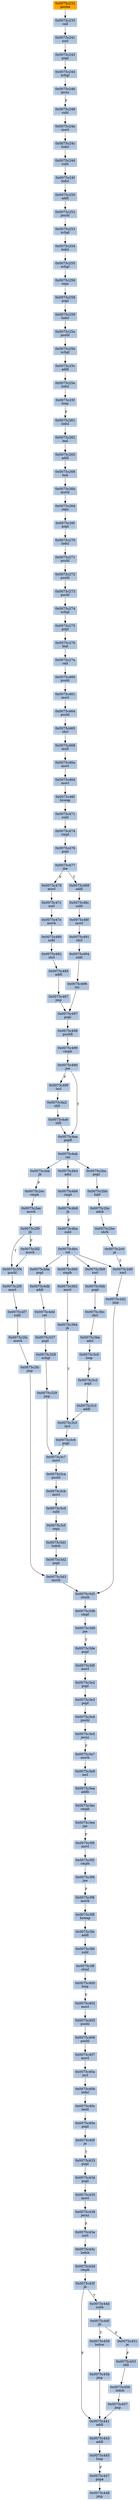 strict digraph G {
	graph [bgcolor=transparent,
		name=G
	];
	node [color=lightsteelblue,
		fillcolor=lightsteelblue,
		shape=rectangle,
		style=filled
	];
	"0x0075c252"	[label="0x0075c252
pushl"];
	"0x0075c253"	[label="0x0075c253
xchgl"];
	"0x0075c252" -> "0x0075c253"	[color="#000000"];
	"0x0075c3e4"	[label="0x0075c3e4
pushl"];
	"0x0075c3e5"	[label="0x0075c3e5
jecxz"];
	"0x0075c3e4" -> "0x0075c3e5"	[color="#000000"];
	"0x0075c24c"	[label="0x0075c24c
lodsl"];
	"0x0075c24d"	[label="0x0075c24d
subl"];
	"0x0075c24c" -> "0x0075c24d"	[color="#000000"];
	"0x0075c3e7"	[label="0x0075c3e7
movb"];
	"0x0075c3e9"	[label="0x0075c3e9
incl"];
	"0x0075c3e7" -> "0x0075c3e9"	[color="#000000"];
	"0x0075c3fd"	[label="0x0075c3fd
subl"];
	"0x0075c3ff"	[label="0x0075c3ff
stosl"];
	"0x0075c3fd" -> "0x0075c3ff"	[color="#000000"];
	"0x0075c26d"	[label="0x0075c26d
repz"];
	"0x0075c26f"	[label="0x0075c26f
popl"];
	"0x0075c26d" -> "0x0075c26f"	[color="#000000"];
	"0x0075c2d0"	[label="0x0075c2d0
xorl"];
	"0x0075c2d2"	[label="0x0075c2d2
jmp"];
	"0x0075c2d0" -> "0x0075c2d2"	[color="#000000"];
	"0x0075c255"	[label="0x0075c255
xchgl"];
	"0x0075c256"	[label="0x0075c256
repz"];
	"0x0075c255" -> "0x0075c256"	[color="#000000"];
	"0x0075c3c7"	[label="0x0075c3c7
movl"];
	"0x0075c3ca"	[label="0x0075c3ca
pushl"];
	"0x0075c3c7" -> "0x0075c3ca"	[color="#000000"];
	"0x0075c47c"	[label="0x0075c47c
xorl"];
	"0x0075c47e"	[label="0x0075c47e
movb"];
	"0x0075c47c" -> "0x0075c47e"	[color="#000000"];
	"0x0075c3e2"	[label="0x0075c3e2
popl"];
	"0x0075c3e3"	[label="0x0075c3e3
popl"];
	"0x0075c3e2" -> "0x0075c3e3"	[color="#000000"];
	"0x0075c268"	[label="0x0075c268
leal"];
	"0x0075c26b"	[label="0x0075c26b
movb"];
	"0x0075c268" -> "0x0075c26b"	[color="#000000"];
	"0x0075c329"	[label="0x0075c329
jmp"];
	"0x0075c329" -> "0x0075c3c7"	[color="#000000"];
	"0x0075c2f7"	[label="0x0075c2f7
subl"];
	"0x0075c2fa"	[label="0x0075c2fa
movb"];
	"0x0075c2f7" -> "0x0075c2fa"	[color="#000000"];
	"0x0075c258"	[label="0x0075c258
popl"];
	"0x0075c259"	[label="0x0075c259
lodsl"];
	"0x0075c258" -> "0x0075c259"	[color="#000000"];
	"0x0075c40b"	[label="0x0075c40b
lodsl"];
	"0x0075c40c"	[label="0x0075c40c
testl"];
	"0x0075c40b" -> "0x0075c40c"	[color="#000000"];
	"0x0075c3ee"	[label="0x0075c3ee
jae"];
	"0x0075c3f0"	[label="0x0075c3f0
movl"];
	"0x0075c3ee" -> "0x0075c3f0"	[color="#000000",
		label=F];
	"0x0075c3d5"	[label="0x0075c3d5
stosb"];
	"0x0075c3d6"	[label="0x0075c3d6
cmpl"];
	"0x0075c3d5" -> "0x0075c3d6"	[color="#000000"];
	"0x0075c474"	[label="0x0075c474
cmpl"];
	"0x0075c476"	[label="0x0075c476
popl"];
	"0x0075c474" -> "0x0075c476"	[color="#000000"];
	"0x0075c25e"	[label="0x0075c25e
lodsl"];
	"0x0075c25f"	[label="0x0075c25f
loop"];
	"0x0075c25e" -> "0x0075c25f"	[color="#000000"];
	"0x0075c406"	[label="0x0075c406
pushl"];
	"0x0075c407"	[label="0x0075c407
movl"];
	"0x0075c406" -> "0x0075c407"	[color="#000000"];
	"0x0075c241"	[label="0x0075c241
xorl"];
	"0x0075c243"	[label="0x0075c243
popl"];
	"0x0075c241" -> "0x0075c243"	[color="#000000"];
	"0x0075c3cd"	[label="0x0075c3cd
subl"];
	"0x0075c3cf"	[label="0x0075c3cf
repz"];
	"0x0075c3cd" -> "0x0075c3cf"	[color="#000000"];
	"0x0075c4dd"	[label="0x0075c4dd
ret"];
	"0x0075c327"	[label="0x0075c327
popl"];
	"0x0075c4dd" -> "0x0075c327"	[color="#000000"];
	"0x0075c433"	[label="0x0075c433
popl"];
	"0x0075c434"	[label="0x0075c434
popl"];
	"0x0075c433" -> "0x0075c434"	[color="#000000"];
	"0x0075c3ea"	[label="0x0075c3ea
addb"];
	"0x0075c3e9" -> "0x0075c3ea"	[color="#000000"];
	"0x0075c25a"	[label="0x0075c25a
pushl"];
	"0x0075c259" -> "0x0075c25a"	[color="#000000"];
	"0x0075c24a"	[label="0x0075c24a
movl"];
	"0x0075c24a" -> "0x0075c24c"	[color="#000000"];
	"0x0075c3f2"	[label="0x0075c3f2
cmpb"];
	"0x0075c3f0" -> "0x0075c3f2"	[color="#000000"];
	"0x0075c4b6"	[label="0x0075c4b6
cmpl"];
	"0x0075c4b8"	[label="0x0075c4b8
jb"];
	"0x0075c4b6" -> "0x0075c4b8"	[color="#000000"];
	"0x0075c262"	[label="0x0075c262
leal"];
	"0x0075c265"	[label="0x0075c265
addl"];
	"0x0075c262" -> "0x0075c265"	[color="#000000"];
	"0x0075c233"	[label="0x0075c233
call"];
	"0x0075c233" -> "0x0075c241"	[color="#000000"];
	"0x0075c2f0"	[label="0x0075c2f0
jb"];
	"0x0075c2f2"	[label="0x0075c2f2
movb"];
	"0x0075c2f0" -> "0x0075c2f2"	[color="#000000",
		label=F];
	"0x0075c2f4"	[label="0x0075c2f4
pushl"];
	"0x0075c2f0" -> "0x0075c2f4"	[color="#000000",
		label=T];
	"0x0075c400"	[label="0x0075c400
loop"];
	"0x0075c402"	[label="0x0075c402
movl"];
	"0x0075c400" -> "0x0075c402"	[color="#000000",
		label=F];
	"0x0075c3d9"	[label="0x0075c3d9
jae"];
	"0x0075c3d6" -> "0x0075c3d9"	[color="#000000"];
	"0x0075c362"	[label="0x0075c362
movl"];
	"0x0075c364"	[label="0x0075c364
jb"];
	"0x0075c362" -> "0x0075c364"	[color="#000000"];
	"0x0075c24f"	[label="0x0075c24f
lodsl"];
	"0x0075c250"	[label="0x0075c250
addl"];
	"0x0075c24f" -> "0x0075c250"	[color="#000000"];
	"0x0075c27a"	[label="0x0075c27a
call"];
	"0x0075c460"	[label="0x0075c460
pushl"];
	"0x0075c27a" -> "0x0075c460"	[color="#000000"];
	"0x0075c497"	[label="0x0075c497
popl"];
	"0x0075c498"	[label="0x0075c498
pushfl"];
	"0x0075c497" -> "0x0075c498"	[color="#000000"];
	"0x0075c2ea"	[label="0x0075c2ea
jb"];
	"0x0075c2ec"	[label="0x0075c2ec
cmpb"];
	"0x0075c2ea" -> "0x0075c2ec"	[color="#000000",
		label=F];
	"0x0075c25b"	[label="0x0075c25b
xchgl"];
	"0x0075c25a" -> "0x0075c25b"	[color="#000000"];
	"0x0075c261"	[label="0x0075c261
lodsl"];
	"0x0075c261" -> "0x0075c262"	[color="#000000"];
	"0x0075c3c5"	[label="0x0075c3c5
incl"];
	"0x0075c3c6"	[label="0x0075c3c6
popl"];
	"0x0075c3c5" -> "0x0075c3c6"	[color="#000000"];
	"0x0075c46a"	[label="0x0075c46a
movl"];
	"0x0075c46d"	[label="0x0075c46d
movl"];
	"0x0075c46a" -> "0x0075c46d"	[color="#000000"];
	"0x0075c250" -> "0x0075c252"	[color="#000000"];
	"0x0075c49f"	[label="0x0075c49f
incl"];
	"0x0075c4a2"	[label="0x0075c4a2
shll"];
	"0x0075c49f" -> "0x0075c4a2"	[color="#000000"];
	"0x0075c244"	[label="0x0075c244
xchgl"];
	"0x0075c243" -> "0x0075c244"	[color="#000000"];
	"0x0075c405"	[label="0x0075c405
pushl"];
	"0x0075c405" -> "0x0075c406"	[color="#000000"];
	"0x0075c465"	[label="0x0075c465
shrl"];
	"0x0075c468"	[label="0x0075c468
mull"];
	"0x0075c465" -> "0x0075c468"	[color="#000000"];
	"0x0075c451"	[label="0x0075c451
je"];
	"0x0075c453"	[label="0x0075c453
shll"];
	"0x0075c451" -> "0x0075c453"	[color="#000000",
		label=F];
	"0x0075c2bc"	[label="0x0075c2bc
adcb"];
	"0x0075c2be"	[label="0x0075c2be
shrb"];
	"0x0075c2bc" -> "0x0075c2be"	[color="#000000"];
	"0x0075c4ba"	[label="0x0075c4ba
subl"];
	"0x0075c4bc"	[label="0x0075c4bc
ret"];
	"0x0075c4ba" -> "0x0075c4bc"	[color="#000000"];
	"0x0075c435"	[label="0x0075c435
movl"];
	"0x0075c438"	[label="0x0075c438
jecxz"];
	"0x0075c435" -> "0x0075c438"	[color="#000000"];
	"0x0075c3c2"	[label="0x0075c3c2
popl"];
	"0x0075c3c3"	[label="0x0075c3c3
addl"];
	"0x0075c3c2" -> "0x0075c3c3"	[color="#000000"];
	"0x0075c25c"	[label="0x0075c25c
addl"];
	"0x0075c25c" -> "0x0075c25e"	[color="#000000"];
	"0x0075c480"	[label="0x0075c480
subl"];
	"0x0075c47e" -> "0x0075c480"	[color="#000000"];
	"0x0075c477"	[label="0x0075c477
jbe"];
	"0x0075c476" -> "0x0075c477"	[color="#000000"];
	"0x0075c232"	[color=lightgrey,
		fillcolor=orange,
		label="0x0075c232
pusha"];
	"0x0075c232" -> "0x0075c233"	[color="#000000"];
	"0x0075c487"	[label="0x0075c487
jmp"];
	"0x0075c487" -> "0x0075c497"	[color="#000000"];
	"0x0075c4da"	[label="0x0075c4da
popl"];
	"0x0075c4db"	[label="0x0075c4db
addl"];
	"0x0075c4da" -> "0x0075c4db"	[color="#000000"];
	"0x0075c2c0"	[label="0x0075c2c0
je"];
	"0x0075c2c0" -> "0x0075c2d0"	[color="#000000",
		label=T];
	"0x0075c3c3" -> "0x0075c3c5"	[color="#000000"];
	"0x0075c256" -> "0x0075c258"	[color="#000000"];
	"0x0075c3b9"	[label="0x0075c3b9
xorl"];
	"0x0075c3bb"	[label="0x0075c3bb
popl"];
	"0x0075c3b9" -> "0x0075c3bb"	[color="#000000"];
	"0x0075c491"	[label="0x0075c491
shrl"];
	"0x0075c494"	[label="0x0075c494
subl"];
	"0x0075c491" -> "0x0075c494"	[color="#000000"];
	"0x0075c457"	[label="0x0075c457
jmp"];
	"0x0075c441"	[label="0x0075c441
addl"];
	"0x0075c457" -> "0x0075c441"	[color="#000000"];
	"0x0075c496"	[label="0x0075c496
stc"];
	"0x0075c494" -> "0x0075c496"	[color="#000000"];
	"0x0075c445"	[label="0x0075c445
loop"];
	"0x0075c447"	[label="0x0075c447
popa"];
	"0x0075c445" -> "0x0075c447"	[color="#000000",
		label=F];
	"0x0075c43f"	[label="0x0075c43f
jb"];
	"0x0075c43f" -> "0x0075c441"	[color="#000000",
		label=F];
	"0x0075c44d"	[label="0x0075c44d
subb"];
	"0x0075c43f" -> "0x0075c44d"	[color="#000000",
		label=T];
	"0x0075c3f4"	[label="0x0075c3f4
jne"];
	"0x0075c3f6"	[label="0x0075c3f6
movb"];
	"0x0075c3f4" -> "0x0075c3f6"	[color="#000000",
		label=F];
	"0x0075c254"	[label="0x0075c254
lodsl"];
	"0x0075c253" -> "0x0075c254"	[color="#000000"];
	"0x0075c3be"	[label="0x0075c3be
adcl"];
	"0x0075c3c0"	[label="0x0075c3c0
loop"];
	"0x0075c3be" -> "0x0075c3c0"	[color="#000000"];
	"0x0075c2d2" -> "0x0075c3d5"	[color="#000000"];
	"0x0075c48c"	[label="0x0075c48c
subl"];
	"0x0075c48f"	[label="0x0075c48f
movl"];
	"0x0075c48c" -> "0x0075c48f"	[color="#000000"];
	"0x0075c275"	[label="0x0075c275
popl"];
	"0x0075c276"	[label="0x0075c276
leal"];
	"0x0075c275" -> "0x0075c276"	[color="#000000"];
	"0x0075c45b"	[label="0x0075c45b
jmp"];
	"0x0075c45b" -> "0x0075c441"	[color="#000000"];
	"0x0075c3ec"	[label="0x0075c3ec
cmpb"];
	"0x0075c3ec" -> "0x0075c3ee"	[color="#000000"];
	"0x0075c276" -> "0x0075c27a"	[color="#000000"];
	"0x0075c46f"	[label="0x0075c46f
bswap"];
	"0x0075c46d" -> "0x0075c46f"	[color="#000000"];
	"0x0075c2f2" -> "0x0075c2f4"	[color="#000000"];
	"0x0075c43a"	[label="0x0075c43a
xorl"];
	"0x0075c43c"	[label="0x0075c43c
lodsb"];
	"0x0075c43a" -> "0x0075c43c"	[color="#000000"];
	"0x0075c3ea" -> "0x0075c3ec"	[color="#000000"];
	"0x0075c2ba"	[label="0x0075c2ba
popl"];
	"0x0075c2bb"	[label="0x0075c2bb
lahf"];
	"0x0075c2ba" -> "0x0075c2bb"	[color="#000000"];
	"0x0075c456"	[label="0x0075c456
lodsb"];
	"0x0075c453" -> "0x0075c456"	[color="#000000"];
	"0x0075c402" -> "0x0075c405"	[color="#000000"];
	"0x0075c3ff" -> "0x0075c400"	[color="#000000"];
	"0x0075c4a6"	[label="0x0075c4a6
shll"];
	"0x0075c4a2" -> "0x0075c4a6"	[color="#000000"];
	"0x0075c456" -> "0x0075c457"	[color="#000000"];
	"0x0075c3d1"	[label="0x0075c3d1
lodsb"];
	"0x0075c3cf" -> "0x0075c3d1"	[color="#000000"];
	"0x0075c479"	[label="0x0075c479
movl"];
	"0x0075c477" -> "0x0075c479"	[color="#000000",
		label=F];
	"0x0075c489"	[label="0x0075c489
addl"];
	"0x0075c477" -> "0x0075c489"	[color="#000000",
		label=T];
	"0x0075c40e"	[label="0x0075c40e
popl"];
	"0x0075c40c" -> "0x0075c40e"	[color="#000000"];
	"0x0075c40f"	[label="0x0075c40f
je"];
	"0x0075c40e" -> "0x0075c40f"	[color="#000000"];
	"0x0075c4aa"	[label="0x0075c4aa
popfl"];
	"0x0075c4ab"	[label="0x0075c4ab
ret"];
	"0x0075c4aa" -> "0x0075c4ab"	[color="#000000"];
	"0x0075c2ee"	[label="0x0075c2ee
movb"];
	"0x0075c2ee" -> "0x0075c2f0"	[color="#000000"];
	"0x0075c479" -> "0x0075c47c"	[color="#000000"];
	"0x0075c4db" -> "0x0075c4dd"	[color="#000000"];
	"0x0075c2fc"	[label="0x0075c2fc
jmp"];
	"0x0075c2fa" -> "0x0075c2fc"	[color="#000000"];
	"0x0075c4a6" -> "0x0075c4aa"	[color="#000000"];
	"0x0075c2bb" -> "0x0075c2bc"	[color="#000000"];
	"0x0075c482"	[label="0x0075c482
shrl"];
	"0x0075c485"	[label="0x0075c485
addl"];
	"0x0075c482" -> "0x0075c485"	[color="#000000"];
	"0x0075c2f5"	[label="0x0075c2f5
movl"];
	"0x0075c2f5" -> "0x0075c2f7"	[color="#000000"];
	"0x0075c270"	[label="0x0075c270
lodsl"];
	"0x0075c26f" -> "0x0075c270"	[color="#000000"];
	"0x0075c25b" -> "0x0075c25c"	[color="#000000"];
	"0x0075c443"	[label="0x0075c443
addl"];
	"0x0075c441" -> "0x0075c443"	[color="#000000"];
	"0x0075c480" -> "0x0075c482"	[color="#000000"];
	"0x0075c44f"	[label="0x0075c44f
jb"];
	"0x0075c44f" -> "0x0075c451"	[color="#000000",
		label=F];
	"0x0075c459"	[label="0x0075c459
lodsw"];
	"0x0075c44f" -> "0x0075c459"	[color="#000000",
		label=T];
	"0x0075c3e3" -> "0x0075c3e4"	[color="#000000"];
	"0x0075c43d"	[label="0x0075c43d
cmpb"];
	"0x0075c43d" -> "0x0075c43f"	[color="#000000"];
	"0x0075c360"	[label="0x0075c360
cmpb"];
	"0x0075c360" -> "0x0075c362"	[color="#000000"];
	"0x0075c364" -> "0x0075c3c5"	[color="#000000",
		label=T];
	"0x0075c2f4" -> "0x0075c2f5"	[color="#000000"];
	"0x0075c26b" -> "0x0075c26d"	[color="#000000"];
	"0x0075c485" -> "0x0075c487"	[color="#000000"];
	"0x0075c3d3"	[label="0x0075c3d3
movb"];
	"0x0075c3d3" -> "0x0075c3d5"	[color="#000000"];
	"0x0075c438" -> "0x0075c43a"	[color="#000000",
		label=F];
	"0x0075c499"	[label="0x0075c499
cmpb"];
	"0x0075c49d"	[label="0x0075c49d
jne"];
	"0x0075c499" -> "0x0075c49d"	[color="#000000"];
	"0x0075c3cb"	[label="0x0075c3cb
movl"];
	"0x0075c3cb" -> "0x0075c3cd"	[color="#000000"];
	"0x0075c43c" -> "0x0075c43d"	[color="#000000"];
	"0x0075c498" -> "0x0075c499"	[color="#000000"];
	"0x0075c273"	[label="0x0075c273
pushl"];
	"0x0075c274"	[label="0x0075c274
xchgl"];
	"0x0075c273" -> "0x0075c274"	[color="#000000"];
	"0x0075c471"	[label="0x0075c471
subl"];
	"0x0075c471" -> "0x0075c474"	[color="#000000"];
	"0x0075c272"	[label="0x0075c272
pushl"];
	"0x0075c272" -> "0x0075c273"	[color="#000000"];
	"0x0075c246"	[label="0x0075c246
jecxz"];
	"0x0075c244" -> "0x0075c246"	[color="#000000"];
	"0x0075c3ca" -> "0x0075c3cb"	[color="#000000"];
	"0x0075c468" -> "0x0075c46a"	[color="#000000"];
	"0x0075c496" -> "0x0075c497"	[color="#000000"];
	"0x0075c448"	[label="0x0075c448
jmp"];
	"0x0075c447" -> "0x0075c448"	[color="#000000"];
	"0x0075c3fa"	[label="0x0075c3fa
addl"];
	"0x0075c3fa" -> "0x0075c3fd"	[color="#000000"];
	"0x0075c4bc" -> "0x0075c2d0"	[color="#000000"];
	"0x0075c4bc" -> "0x0075c4da"	[color="#000000"];
	"0x0075c4bc" -> "0x0075c3b9"	[color="#000000"];
	"0x0075c4bc" -> "0x0075c360"	[color="#000000"];
	"0x0075c489" -> "0x0075c48c"	[color="#000000"];
	"0x0075c48f" -> "0x0075c491"	[color="#000000"];
	"0x0075c25f" -> "0x0075c261"	[color="#000000",
		label=F];
	"0x0075c464"	[label="0x0075c464
pushl"];
	"0x0075c464" -> "0x0075c465"	[color="#000000"];
	"0x0075c3e5" -> "0x0075c3e7"	[color="#000000",
		label=F];
	"0x0075c3f8"	[label="0x0075c3f8
bswap"];
	"0x0075c3f6" -> "0x0075c3f8"	[color="#000000"];
	"0x0075c265" -> "0x0075c268"	[color="#000000"];
	"0x0075c248"	[label="0x0075c248
subl"];
	"0x0075c246" -> "0x0075c248"	[color="#000000",
		label=F];
	"0x0075c3bc"	[label="0x0075c3bc
shrl"];
	"0x0075c3bc" -> "0x0075c3be"	[color="#000000"];
	"0x0075c40f" -> "0x0075c433"	[color="#000000",
		label=T];
	"0x0075c434" -> "0x0075c435"	[color="#000000"];
	"0x0075c274" -> "0x0075c275"	[color="#000000"];
	"0x0075c4b8" -> "0x0075c4ba"	[color="#000000",
		label=F];
	"0x0075c24d" -> "0x0075c24f"	[color="#000000"];
	"0x0075c46f" -> "0x0075c471"	[color="#000000"];
	"0x0075c443" -> "0x0075c445"	[color="#000000"];
	"0x0075c271"	[label="0x0075c271
pushl"];
	"0x0075c270" -> "0x0075c271"	[color="#000000"];
	"0x0075c3c6" -> "0x0075c3c7"	[color="#000000"];
	"0x0075c2be" -> "0x0075c2c0"	[color="#000000"];
	"0x0075c3f8" -> "0x0075c3fa"	[color="#000000"];
	"0x0075c40a"	[label="0x0075c40a
incl"];
	"0x0075c407" -> "0x0075c40a"	[color="#000000"];
	"0x0075c461"	[label="0x0075c461
movl"];
	"0x0075c460" -> "0x0075c461"	[color="#000000"];
	"0x0075c328"	[label="0x0075c328
xchgl"];
	"0x0075c328" -> "0x0075c329"	[color="#000000"];
	"0x0075c49d" -> "0x0075c49f"	[color="#000000",
		label=F];
	"0x0075c49d" -> "0x0075c4aa"	[color="#000000",
		label=T];
	"0x0075c3de"	[label="0x0075c3de
popl"];
	"0x0075c3df"	[label="0x0075c3df
movl"];
	"0x0075c3de" -> "0x0075c3df"	[color="#000000"];
	"0x0075c2ec" -> "0x0075c2ee"	[color="#000000"];
	"0x0075c459" -> "0x0075c45b"	[color="#000000"];
	"0x0075c3d2"	[label="0x0075c3d2
popl"];
	"0x0075c3d1" -> "0x0075c3d2"	[color="#000000"];
	"0x0075c3d2" -> "0x0075c3d3"	[color="#000000"];
	"0x0075c254" -> "0x0075c255"	[color="#000000"];
	"0x0075c3bb" -> "0x0075c3bc"	[color="#000000"];
	"0x0075c271" -> "0x0075c272"	[color="#000000"];
	"0x0075c4b4"	[label="0x0075c4b4
adcl"];
	"0x0075c4b4" -> "0x0075c4b6"	[color="#000000"];
	"0x0075c2fc" -> "0x0075c3d3"	[color="#000000"];
	"0x0075c40a" -> "0x0075c40b"	[color="#000000"];
	"0x0075c3df" -> "0x0075c3e2"	[color="#000000"];
	"0x0075c3c0" -> "0x0075c3c2"	[color="#000000",
		label=F];
	"0x0075c248" -> "0x0075c24a"	[color="#000000"];
	"0x0075c4ab" -> "0x0075c2ea"	[color="#000000"];
	"0x0075c4ab" -> "0x0075c2ba"	[color="#000000"];
	"0x0075c4ab" -> "0x0075c4b4"	[color="#000000"];
	"0x0075c461" -> "0x0075c464"	[color="#000000"];
	"0x0075c44d" -> "0x0075c44f"	[color="#000000"];
	"0x0075c3f2" -> "0x0075c3f4"	[color="#000000"];
	"0x0075c327" -> "0x0075c328"	[color="#000000"];
	"0x0075c3d9" -> "0x0075c3de"	[color="#000000",
		label=T];
}
